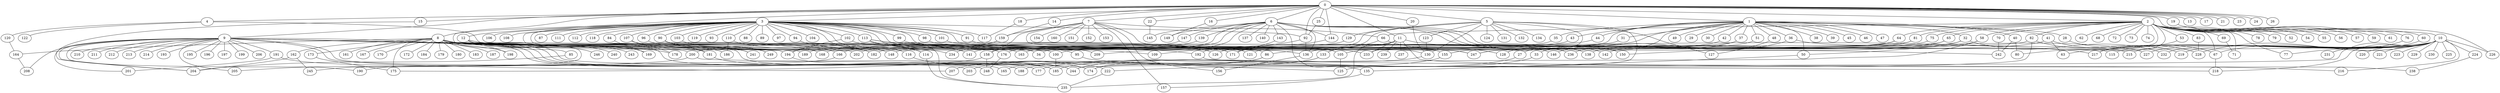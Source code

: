 
graph graphname {
    0 -- 1
0 -- 2
0 -- 3
0 -- 4
0 -- 5
0 -- 6
0 -- 7
0 -- 8
0 -- 9
0 -- 10
0 -- 11
0 -- 12
0 -- 13
0 -- 14
0 -- 15
0 -- 16
0 -- 17
0 -- 18
0 -- 19
0 -- 20
0 -- 21
0 -- 22
0 -- 23
0 -- 24
0 -- 25
0 -- 26
0 -- 144
0 -- 92
1 -- 27
1 -- 28
1 -- 29
1 -- 30
1 -- 31
1 -- 32
1 -- 33
1 -- 34
1 -- 35
1 -- 36
1 -- 37
1 -- 38
1 -- 39
1 -- 40
1 -- 41
1 -- 42
1 -- 43
1 -- 44
1 -- 45
1 -- 46
1 -- 47
1 -- 48
1 -- 49
1 -- 50
1 -- 51
2 -- 52
2 -- 53
2 -- 54
2 -- 55
2 -- 56
2 -- 57
2 -- 58
2 -- 59
2 -- 60
2 -- 61
2 -- 62
2 -- 63
2 -- 64
2 -- 65
2 -- 66
2 -- 67
2 -- 68
2 -- 69
2 -- 70
2 -- 71
2 -- 72
2 -- 73
2 -- 74
2 -- 75
2 -- 76
2 -- 77
2 -- 78
2 -- 79
2 -- 80
2 -- 81
2 -- 82
2 -- 83
3 -- 84
3 -- 85
3 -- 86
3 -- 87
3 -- 88
3 -- 89
3 -- 90
3 -- 91
3 -- 92
3 -- 93
3 -- 94
3 -- 95
3 -- 96
3 -- 97
3 -- 98
3 -- 99
3 -- 100
3 -- 101
3 -- 102
3 -- 103
3 -- 104
3 -- 105
3 -- 106
3 -- 107
3 -- 108
3 -- 109
3 -- 110
3 -- 111
3 -- 112
3 -- 113
3 -- 114
3 -- 115
3 -- 116
3 -- 117
3 -- 118
3 -- 119
4 -- 120
4 -- 122
4 -- 121
5 -- 128
5 -- 130
5 -- 131
5 -- 132
5 -- 133
5 -- 134
5 -- 129
5 -- 123
5 -- 124
5 -- 125
5 -- 126
5 -- 127
6 -- 135
6 -- 136
6 -- 137
6 -- 138
6 -- 139
6 -- 140
6 -- 141
6 -- 142
6 -- 143
6 -- 144
6 -- 145
6 -- 146
6 -- 147
6 -- 148
6 -- 149
6 -- 150
6 -- 158
7 -- 160
7 -- 151
7 -- 152
7 -- 153
7 -- 154
7 -- 155
7 -- 156
7 -- 157
7 -- 158
7 -- 159
7 -- 66
7 -- 247
8 -- 161
8 -- 162
8 -- 163
8 -- 164
8 -- 165
8 -- 166
8 -- 167
8 -- 168
8 -- 169
8 -- 170
8 -- 171
8 -- 172
8 -- 173
8 -- 174
8 -- 175
8 -- 176
8 -- 177
8 -- 178
8 -- 179
8 -- 180
8 -- 181
8 -- 182
8 -- 183
8 -- 184
8 -- 185
8 -- 186
8 -- 187
8 -- 188
8 -- 34
9 -- 189
9 -- 190
9 -- 191
9 -- 192
9 -- 193
9 -- 194
9 -- 195
9 -- 196
9 -- 197
9 -- 198
9 -- 199
9 -- 200
9 -- 201
9 -- 202
9 -- 203
9 -- 204
9 -- 205
9 -- 206
9 -- 207
9 -- 208
9 -- 209
9 -- 210
9 -- 211
9 -- 212
9 -- 213
9 -- 214
10 -- 224
10 -- 226
10 -- 227
10 -- 228
10 -- 229
10 -- 230
10 -- 225
10 -- 232
10 -- 231
10 -- 215
10 -- 216
10 -- 217
10 -- 218
10 -- 219
10 -- 220
10 -- 221
10 -- 222
10 -- 223
10 -- 182
10 -- 115
10 -- 67
11 -- 233
11 -- 234
11 -- 235
11 -- 236
11 -- 237
11 -- 238
11 -- 239
12 -- 240
12 -- 241
12 -- 242
12 -- 243
12 -- 244
12 -- 245
12 -- 246
12 -- 247
12 -- 248
12 -- 249
12 -- 198
14 -- 159
15 -- 204
16 -- 149
18 -- 117
19 -- 226
20 -- 130
22 -- 145
25 -- 92
27 -- 185
28 -- 67
31 -- 100
32 -- 232
32 -- 50
32 -- 192
33 -- 244
35 -- 202
36 -- 227
36 -- 236
37 -- 105
37 -- 146
40 -- 242
40 -- 80
41 -- 136
41 -- 63
41 -- 228
42 -- 247
43 -- 176
44 -- 163
48 -- 127
50 -- 135
51 -- 128
53 -- 217
58 -- 174
58 -- 171
60 -- 231
64 -- 233
64 -- 121
64 -- 138
65 -- 247
65 -- 150
66 -- 128
66 -- 133
67 -- 218
69 -- 71
70 -- 242
75 -- 155
76 -- 77
81 -- 142
81 -- 209
82 -- 86
82 -- 244
82 -- 219
83 -- 228
84 -- 169
85 -- 204
86 -- 165
86 -- 207
90 -- 234
90 -- 181
91 -- 215
92 -- 109
92 -- 136
94 -- 141
95 -- 125
96 -- 241
98 -- 233
99 -- 171
100 -- 185
101 -- 130
102 -- 136
102 -- 194
103 -- 249
105 -- 125
107 -- 182
107 -- 178
110 -- 148
110 -- 186
113 -- 126
113 -- 114
113 -- 217
113 -- 235
114 -- 235
116 -- 174
120 -- 164
123 -- 130
129 -- 189
130 -- 174
133 -- 188
133 -- 203
135 -- 157
136 -- 156
139 -- 166
143 -- 171
144 -- 171
147 -- 194
155 -- 177
158 -- 248
158 -- 175
159 -- 200
159 -- 168
162 -- 204
162 -- 245
164 -- 208
166 -- 190
173 -- 175
176 -- 248
181 -- 185
191 -- 244
191 -- 201
192 -- 216
194 -- 222
200 -- 205
200 -- 218
222 -- 235
224 -- 238

}
